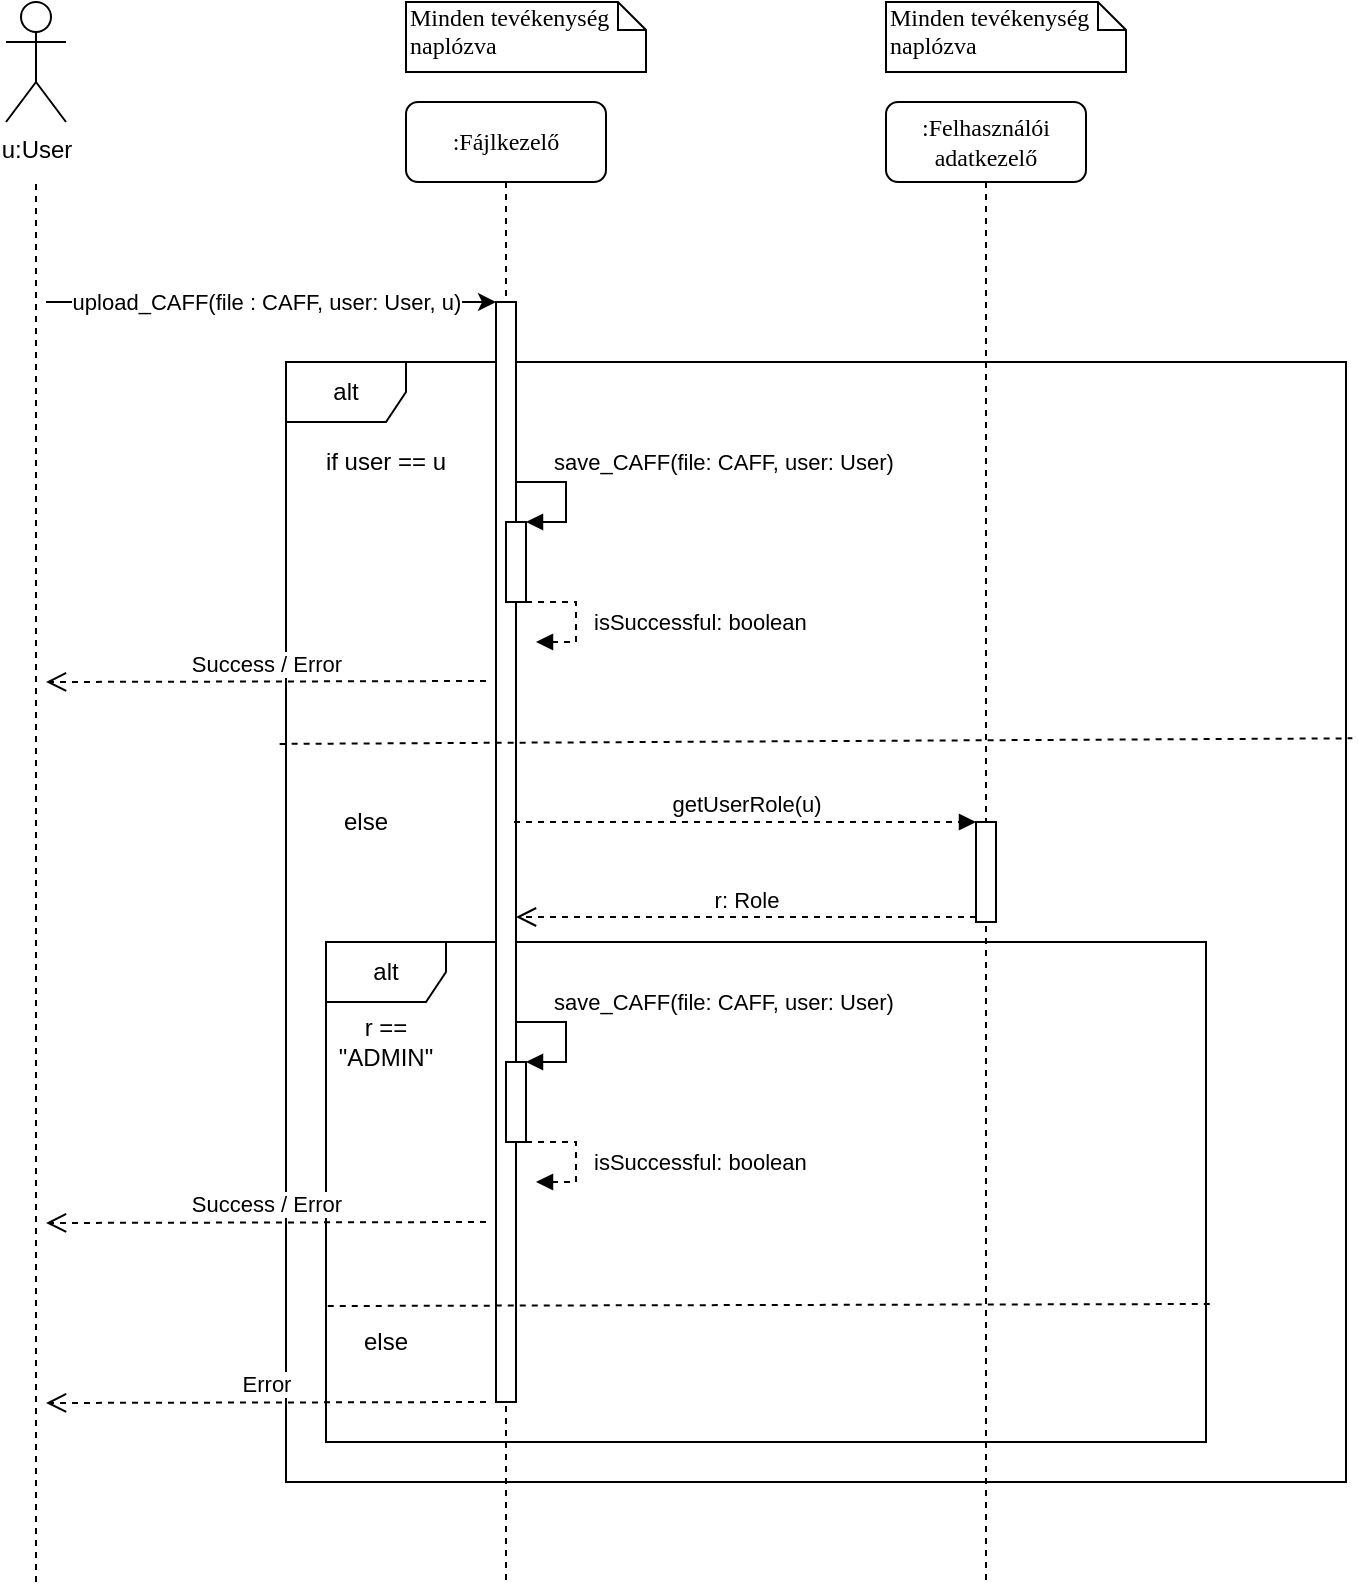 <mxfile version="13.7.9" type="google"><diagram name="Page-1" id="13e1069c-82ec-6db2-03f1-153e76fe0fe0"><mxGraphModel dx="2455" dy="746" grid="1" gridSize="10" guides="1" tooltips="1" connect="1" arrows="1" fold="1" page="1" pageScale="1" pageWidth="1100" pageHeight="850" background="#ffffff" math="0" shadow="0"><root><mxCell id="0"/><mxCell id="1" parent="0"/><mxCell id="uNi_iDNsdmq6BXcIlTpL-18" value="alt" style="shape=umlFrame;whiteSpace=wrap;html=1;" vertex="1" parent="1"><mxGeometry x="40" y="210" width="530" height="560" as="geometry"/></mxCell><mxCell id="uNi_iDNsdmq6BXcIlTpL-45" value="alt" style="shape=umlFrame;whiteSpace=wrap;html=1;" vertex="1" parent="1"><mxGeometry x="60" y="500" width="440" height="250" as="geometry"/></mxCell><mxCell id="7baba1c4bc27f4b0-2" value=":Felhasználói adatkezelő" style="shape=umlLifeline;perimeter=lifelinePerimeter;whiteSpace=wrap;html=1;container=1;collapsible=0;recursiveResize=0;outlineConnect=0;rounded=1;shadow=0;comic=0;labelBackgroundColor=none;strokeWidth=1;fontFamily=Verdana;fontSize=12;align=center;" parent="1" vertex="1"><mxGeometry x="340" y="80" width="100" height="740" as="geometry"/></mxCell><mxCell id="uNi_iDNsdmq6BXcIlTpL-42" value="" style="html=1;points=[];perimeter=orthogonalPerimeter;" vertex="1" parent="7baba1c4bc27f4b0-2"><mxGeometry x="45" y="360" width="10" height="50" as="geometry"/></mxCell><mxCell id="7baba1c4bc27f4b0-8" value=":Fájlkezelő" style="shape=umlLifeline;perimeter=lifelinePerimeter;whiteSpace=wrap;html=1;container=1;collapsible=0;recursiveResize=0;outlineConnect=0;rounded=1;shadow=0;comic=0;labelBackgroundColor=none;strokeWidth=1;fontFamily=Verdana;fontSize=12;align=center;" parent="1" vertex="1"><mxGeometry x="100" y="80" width="100" height="740" as="geometry"/></mxCell><mxCell id="7baba1c4bc27f4b0-9" value="" style="html=1;points=[];perimeter=orthogonalPerimeter;rounded=0;shadow=0;comic=0;labelBackgroundColor=none;strokeWidth=1;fontFamily=Verdana;fontSize=12;align=center;" parent="7baba1c4bc27f4b0-8" vertex="1"><mxGeometry x="45" y="100" width="10" height="550" as="geometry"/></mxCell><mxCell id="7baba1c4bc27f4b0-40" value="Minden tevékenység naplózva" style="shape=note;whiteSpace=wrap;html=1;size=14;verticalAlign=top;align=left;spacingTop=-6;rounded=0;shadow=0;comic=0;labelBackgroundColor=none;strokeWidth=1;fontFamily=Verdana;fontSize=12" parent="1" vertex="1"><mxGeometry x="100" y="30" width="120" height="35" as="geometry"/></mxCell><mxCell id="7baba1c4bc27f4b0-41" value="Minden tevékenység naplózva" style="shape=note;whiteSpace=wrap;html=1;size=14;verticalAlign=top;align=left;spacingTop=-6;rounded=0;shadow=0;comic=0;labelBackgroundColor=none;strokeWidth=1;fontFamily=Verdana;fontSize=12" parent="1" vertex="1"><mxGeometry x="340" y="30" width="120" height="35" as="geometry"/></mxCell><mxCell id="uNi_iDNsdmq6BXcIlTpL-1" value="u:User" style="shape=umlActor;verticalLabelPosition=bottom;verticalAlign=top;html=1;outlineConnect=0;" vertex="1" parent="1"><mxGeometry x="-100" y="30" width="30" height="60" as="geometry"/></mxCell><mxCell id="uNi_iDNsdmq6BXcIlTpL-11" value="upload_CAFF(file : CAFF, user: User, u)" style="endArrow=classic;html=1;" edge="1" parent="1"><mxGeometry x="-0.022" width="50" height="50" relative="1" as="geometry"><mxPoint x="-80" y="180" as="sourcePoint"/><mxPoint x="145" y="180" as="targetPoint"/><mxPoint as="offset"/></mxGeometry></mxCell><mxCell id="uNi_iDNsdmq6BXcIlTpL-13" value="" style="endArrow=none;dashed=1;html=1;" edge="1" parent="1"><mxGeometry width="50" height="50" relative="1" as="geometry"><mxPoint x="-85" y="820" as="sourcePoint"/><mxPoint x="-85" y="120" as="targetPoint"/></mxGeometry></mxCell><mxCell id="uNi_iDNsdmq6BXcIlTpL-20" value="if user == u" style="text;html=1;strokeColor=none;fillColor=none;align=center;verticalAlign=middle;whiteSpace=wrap;rounded=0;" vertex="1" parent="1"><mxGeometry x="50" y="250" width="80" height="20" as="geometry"/></mxCell><mxCell id="uNi_iDNsdmq6BXcIlTpL-21" value="" style="html=1;points=[];perimeter=orthogonalPerimeter;" vertex="1" parent="1"><mxGeometry x="150" y="290" width="10" height="40" as="geometry"/></mxCell><mxCell id="uNi_iDNsdmq6BXcIlTpL-22" value="save_CAFF(file: CAFF, user: User)" style="edgeStyle=orthogonalEdgeStyle;html=1;align=left;spacingLeft=2;endArrow=block;rounded=0;entryX=1;entryY=0;" edge="1" target="uNi_iDNsdmq6BXcIlTpL-21" parent="1"><mxGeometry x="-0.538" y="10" relative="1" as="geometry"><mxPoint x="155" y="270" as="sourcePoint"/><Array as="points"><mxPoint x="180" y="270"/></Array><mxPoint as="offset"/></mxGeometry></mxCell><mxCell id="uNi_iDNsdmq6BXcIlTpL-23" value="" style="endArrow=none;dashed=1;html=1;entryX=1.006;entryY=0.336;entryDx=0;entryDy=0;entryPerimeter=0;exitX=-0.006;exitY=0.341;exitDx=0;exitDy=0;exitPerimeter=0;" edge="1" parent="1" source="uNi_iDNsdmq6BXcIlTpL-18" target="uNi_iDNsdmq6BXcIlTpL-18"><mxGeometry width="50" height="50" relative="1" as="geometry"><mxPoint x="38" y="400" as="sourcePoint"/><mxPoint x="580" y="373" as="targetPoint"/></mxGeometry></mxCell><mxCell id="uNi_iDNsdmq6BXcIlTpL-24" value="else" style="text;html=1;strokeColor=none;fillColor=none;align=center;verticalAlign=middle;whiteSpace=wrap;rounded=0;" vertex="1" parent="1"><mxGeometry x="60" y="430" width="40" height="20" as="geometry"/></mxCell><mxCell id="uNi_iDNsdmq6BXcIlTpL-28" value="isSuccessful: boolean" style="edgeStyle=orthogonalEdgeStyle;html=1;align=left;spacingLeft=2;endArrow=block;rounded=0;entryX=1;entryY=0;dashed=1;" edge="1" parent="1"><mxGeometry x="0.077" y="5" relative="1" as="geometry"><mxPoint x="160" y="330" as="sourcePoint"/><Array as="points"><mxPoint x="185" y="330"/></Array><mxPoint x="165" y="350" as="targetPoint"/><mxPoint as="offset"/></mxGeometry></mxCell><mxCell id="uNi_iDNsdmq6BXcIlTpL-29" value="Success / Error" style="html=1;verticalAlign=bottom;endArrow=open;dashed=1;endSize=8;" edge="1" parent="1"><mxGeometry relative="1" as="geometry"><mxPoint x="140" y="369.5" as="sourcePoint"/><mxPoint x="-80" y="370" as="targetPoint"/></mxGeometry></mxCell><mxCell id="uNi_iDNsdmq6BXcIlTpL-39" value="save_CAFF(file: CAFF, user: User)" style="edgeStyle=orthogonalEdgeStyle;html=1;align=left;spacingLeft=2;endArrow=block;rounded=0;entryX=1;entryY=0;" edge="1" target="uNi_iDNsdmq6BXcIlTpL-40" parent="1"><mxGeometry x="-0.538" y="10" relative="1" as="geometry"><mxPoint x="155" y="540" as="sourcePoint"/><Array as="points"><mxPoint x="180" y="540"/></Array><mxPoint as="offset"/></mxGeometry></mxCell><mxCell id="uNi_iDNsdmq6BXcIlTpL-40" value="" style="html=1;points=[];perimeter=orthogonalPerimeter;" vertex="1" parent="1"><mxGeometry x="150" y="560" width="10" height="40" as="geometry"/></mxCell><mxCell id="uNi_iDNsdmq6BXcIlTpL-41" value="isSuccessful: boolean" style="edgeStyle=orthogonalEdgeStyle;html=1;align=left;spacingLeft=2;endArrow=block;rounded=0;entryX=1;entryY=0;dashed=1;" edge="1" parent="1"><mxGeometry x="0.077" y="5" relative="1" as="geometry"><mxPoint x="160" y="600" as="sourcePoint"/><Array as="points"><mxPoint x="185" y="600"/></Array><mxPoint x="165" y="620" as="targetPoint"/><mxPoint as="offset"/></mxGeometry></mxCell><mxCell id="uNi_iDNsdmq6BXcIlTpL-43" value="getUserRole(u)" style="html=1;verticalAlign=bottom;endArrow=block;entryX=0;entryY=0;dashed=1;" edge="1" target="uNi_iDNsdmq6BXcIlTpL-42" parent="1"><mxGeometry relative="1" as="geometry"><mxPoint x="154" y="440" as="sourcePoint"/></mxGeometry></mxCell><mxCell id="uNi_iDNsdmq6BXcIlTpL-44" value="r: Role" style="html=1;verticalAlign=bottom;endArrow=open;dashed=1;endSize=8;exitX=0;exitY=0.95;" edge="1" source="uNi_iDNsdmq6BXcIlTpL-42" parent="1" target="7baba1c4bc27f4b0-9"><mxGeometry relative="1" as="geometry"><mxPoint x="200" y="516" as="targetPoint"/></mxGeometry></mxCell><mxCell id="uNi_iDNsdmq6BXcIlTpL-46" value="r == &quot;ADMIN&quot;" style="text;html=1;strokeColor=none;fillColor=none;align=center;verticalAlign=middle;whiteSpace=wrap;rounded=0;" vertex="1" parent="1"><mxGeometry x="70" y="540" width="40" height="20" as="geometry"/></mxCell><mxCell id="uNi_iDNsdmq6BXcIlTpL-47" value="Success / Error" style="html=1;verticalAlign=bottom;endArrow=open;dashed=1;endSize=8;" edge="1" parent="1"><mxGeometry relative="1" as="geometry"><mxPoint x="140" y="640" as="sourcePoint"/><mxPoint x="-80" y="640.5" as="targetPoint"/></mxGeometry></mxCell><mxCell id="uNi_iDNsdmq6BXcIlTpL-48" value="" style="endArrow=none;dashed=1;html=1;exitX=0.002;exitY=0.728;exitDx=0;exitDy=0;exitPerimeter=0;entryX=1.005;entryY=0.724;entryDx=0;entryDy=0;entryPerimeter=0;" edge="1" parent="1" source="uNi_iDNsdmq6BXcIlTpL-45" target="uNi_iDNsdmq6BXcIlTpL-45"><mxGeometry width="50" height="50" relative="1" as="geometry"><mxPoint x="260" y="510" as="sourcePoint"/><mxPoint x="310" y="460" as="targetPoint"/></mxGeometry></mxCell><mxCell id="uNi_iDNsdmq6BXcIlTpL-49" value="Error" style="html=1;verticalAlign=bottom;endArrow=open;dashed=1;endSize=8;" edge="1" parent="1"><mxGeometry relative="1" as="geometry"><mxPoint x="140" y="730" as="sourcePoint"/><mxPoint x="-80" y="730.5" as="targetPoint"/></mxGeometry></mxCell><mxCell id="uNi_iDNsdmq6BXcIlTpL-50" value="else" style="text;html=1;strokeColor=none;fillColor=none;align=center;verticalAlign=middle;whiteSpace=wrap;rounded=0;" vertex="1" parent="1"><mxGeometry x="70" y="690" width="40" height="20" as="geometry"/></mxCell></root></mxGraphModel></diagram></mxfile>